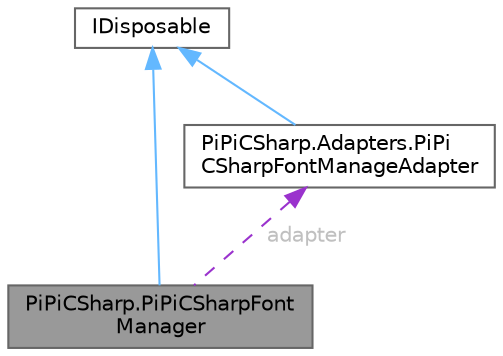 digraph "PiPiCSharp.PiPiCSharpFontManager"
{
 // LATEX_PDF_SIZE
  bgcolor="transparent";
  edge [fontname=Helvetica,fontsize=10,labelfontname=Helvetica,labelfontsize=10];
  node [fontname=Helvetica,fontsize=10,shape=box,height=0.2,width=0.4];
  Node1 [id="Node000001",label="PiPiCSharp.PiPiCSharpFont\lManager",height=0.2,width=0.4,color="gray40", fillcolor="grey60", style="filled", fontcolor="black",tooltip="The PDF font manager."];
  Node2 -> Node1 [id="edge1_Node000001_Node000002",dir="back",color="steelblue1",style="solid",tooltip=" "];
  Node2 [id="Node000002",label="IDisposable",height=0.2,width=0.4,color="gray40", fillcolor="white", style="filled",tooltip=" "];
  Node3 -> Node1 [id="edge2_Node000001_Node000003",dir="back",color="darkorchid3",style="dashed",tooltip=" ",label=" adapter",fontcolor="grey" ];
  Node3 [id="Node000003",label="PiPiCSharp.Adapters.PiPi\lCSharpFontManageAdapter",height=0.2,width=0.4,color="gray40", fillcolor="white", style="filled",URL="$class_pi_pi_c_sharp_1_1_adapters_1_1_pi_pi_c_sharp_font_manage_adapter.html",tooltip="PDF font manager adapter."];
  Node2 -> Node3 [id="edge3_Node000003_Node000002",dir="back",color="steelblue1",style="solid",tooltip=" "];
}
